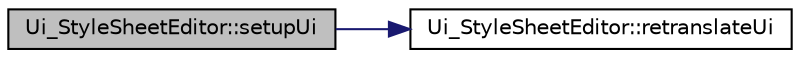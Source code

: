 digraph G
{
  edge [fontname="Helvetica",fontsize="10",labelfontname="Helvetica",labelfontsize="10"];
  node [fontname="Helvetica",fontsize="10",shape=record];
  rankdir="LR";
  Node1 [label="Ui_StyleSheetEditor::setupUi",height=0.2,width=0.4,color="black", fillcolor="grey75", style="filled" fontcolor="black"];
  Node1 -> Node2 [color="midnightblue",fontsize="10",style="solid",fontname="Helvetica"];
  Node2 [label="Ui_StyleSheetEditor::retranslateUi",height=0.2,width=0.4,color="black", fillcolor="white", style="filled",URL="$class_ui___style_sheet_editor.html#aec84e7d4525435e61ca78ac579d9ed9b"];
}
